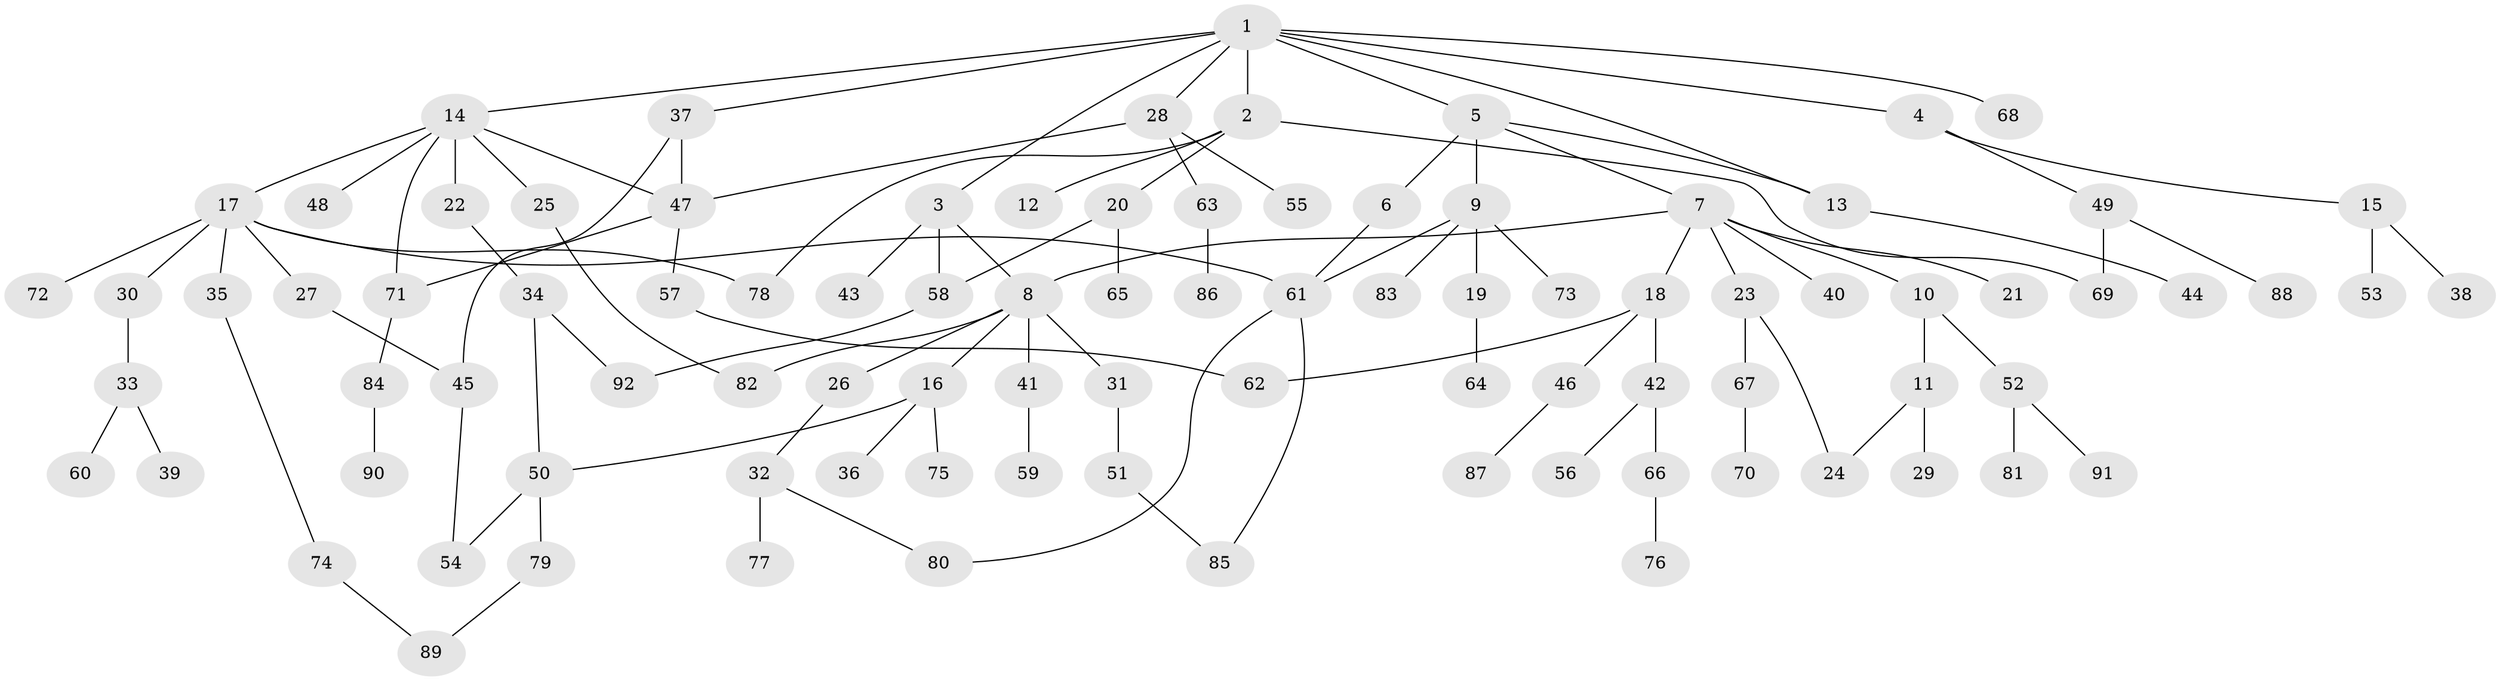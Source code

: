 // Generated by graph-tools (version 1.1) at 2025/25/03/09/25 03:25:33]
// undirected, 92 vertices, 111 edges
graph export_dot {
graph [start="1"]
  node [color=gray90,style=filled];
  1;
  2;
  3;
  4;
  5;
  6;
  7;
  8;
  9;
  10;
  11;
  12;
  13;
  14;
  15;
  16;
  17;
  18;
  19;
  20;
  21;
  22;
  23;
  24;
  25;
  26;
  27;
  28;
  29;
  30;
  31;
  32;
  33;
  34;
  35;
  36;
  37;
  38;
  39;
  40;
  41;
  42;
  43;
  44;
  45;
  46;
  47;
  48;
  49;
  50;
  51;
  52;
  53;
  54;
  55;
  56;
  57;
  58;
  59;
  60;
  61;
  62;
  63;
  64;
  65;
  66;
  67;
  68;
  69;
  70;
  71;
  72;
  73;
  74;
  75;
  76;
  77;
  78;
  79;
  80;
  81;
  82;
  83;
  84;
  85;
  86;
  87;
  88;
  89;
  90;
  91;
  92;
  1 -- 2;
  1 -- 3;
  1 -- 4;
  1 -- 5;
  1 -- 14;
  1 -- 28;
  1 -- 37;
  1 -- 68;
  1 -- 13;
  2 -- 12;
  2 -- 20;
  2 -- 69;
  2 -- 78;
  3 -- 8;
  3 -- 43;
  3 -- 58;
  4 -- 15;
  4 -- 49;
  5 -- 6;
  5 -- 7;
  5 -- 9;
  5 -- 13;
  6 -- 61;
  7 -- 10;
  7 -- 18;
  7 -- 21;
  7 -- 23;
  7 -- 40;
  7 -- 8;
  8 -- 16;
  8 -- 26;
  8 -- 31;
  8 -- 41;
  8 -- 82;
  9 -- 19;
  9 -- 61;
  9 -- 73;
  9 -- 83;
  10 -- 11;
  10 -- 52;
  11 -- 29;
  11 -- 24;
  13 -- 44;
  14 -- 17;
  14 -- 22;
  14 -- 25;
  14 -- 48;
  14 -- 71;
  14 -- 47;
  15 -- 38;
  15 -- 53;
  16 -- 36;
  16 -- 75;
  16 -- 50;
  17 -- 27;
  17 -- 30;
  17 -- 35;
  17 -- 72;
  17 -- 78;
  17 -- 61;
  18 -- 42;
  18 -- 46;
  18 -- 62;
  19 -- 64;
  20 -- 65;
  20 -- 58;
  22 -- 34;
  23 -- 24;
  23 -- 67;
  25 -- 82;
  26 -- 32;
  27 -- 45;
  28 -- 55;
  28 -- 63;
  28 -- 47;
  30 -- 33;
  31 -- 51;
  32 -- 77;
  32 -- 80;
  33 -- 39;
  33 -- 60;
  34 -- 50;
  34 -- 92;
  35 -- 74;
  37 -- 47;
  37 -- 45;
  41 -- 59;
  42 -- 56;
  42 -- 66;
  45 -- 54;
  46 -- 87;
  47 -- 57;
  47 -- 71;
  49 -- 88;
  49 -- 69;
  50 -- 79;
  50 -- 54;
  51 -- 85;
  52 -- 81;
  52 -- 91;
  57 -- 62;
  58 -- 92;
  61 -- 80;
  61 -- 85;
  63 -- 86;
  66 -- 76;
  67 -- 70;
  71 -- 84;
  74 -- 89;
  79 -- 89;
  84 -- 90;
}

